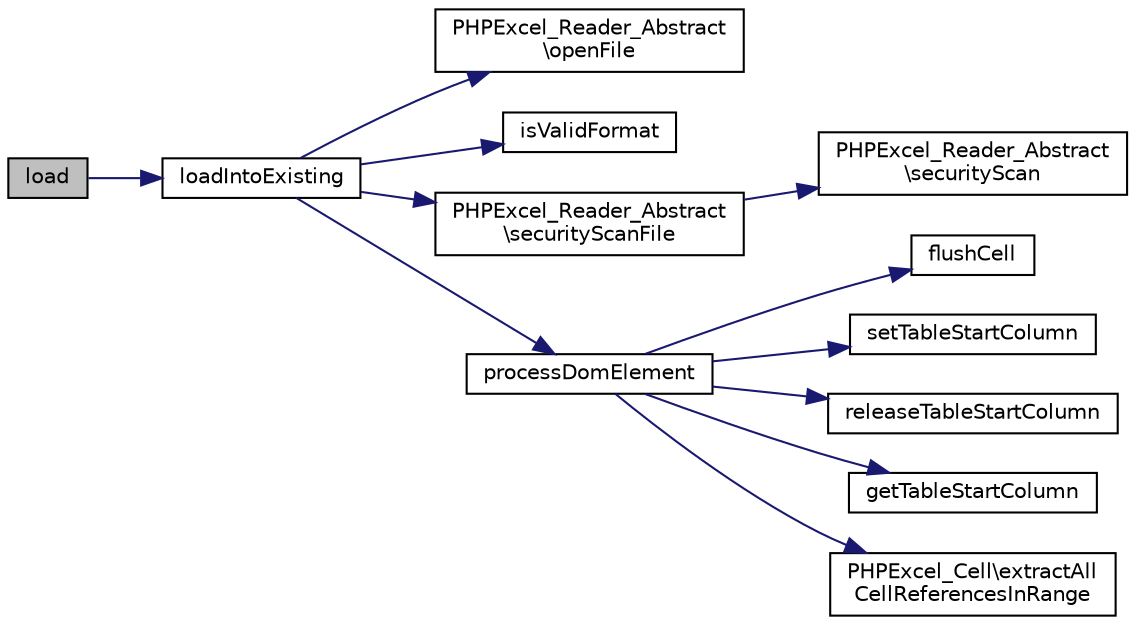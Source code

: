 digraph "load"
{
  edge [fontname="Helvetica",fontsize="10",labelfontname="Helvetica",labelfontsize="10"];
  node [fontname="Helvetica",fontsize="10",shape=record];
  rankdir="LR";
  Node20 [label="load",height=0.2,width=0.4,color="black", fillcolor="grey75", style="filled", fontcolor="black"];
  Node20 -> Node21 [color="midnightblue",fontsize="10",style="solid",fontname="Helvetica"];
  Node21 [label="loadIntoExisting",height=0.2,width=0.4,color="black", fillcolor="white", style="filled",URL="$class_p_h_p_excel___reader___h_t_m_l.html#af6c531fcaf9c3c83abf91d6ac048b186"];
  Node21 -> Node22 [color="midnightblue",fontsize="10",style="solid",fontname="Helvetica"];
  Node22 [label="PHPExcel_Reader_Abstract\l\\openFile",height=0.2,width=0.4,color="black", fillcolor="white", style="filled",URL="$class_p_h_p_excel___reader___abstract.html#a4a5814fd30e95e2b718e67900a0b8951"];
  Node21 -> Node23 [color="midnightblue",fontsize="10",style="solid",fontname="Helvetica"];
  Node23 [label="isValidFormat",height=0.2,width=0.4,color="black", fillcolor="white", style="filled",URL="$class_p_h_p_excel___reader___h_t_m_l.html#a364a263152d832ca4d3a32853940a1b9"];
  Node21 -> Node24 [color="midnightblue",fontsize="10",style="solid",fontname="Helvetica"];
  Node24 [label="PHPExcel_Reader_Abstract\l\\securityScanFile",height=0.2,width=0.4,color="black", fillcolor="white", style="filled",URL="$class_p_h_p_excel___reader___abstract.html#a3e79a28862ad224cb4f03aaa0254cdf4"];
  Node24 -> Node25 [color="midnightblue",fontsize="10",style="solid",fontname="Helvetica"];
  Node25 [label="PHPExcel_Reader_Abstract\l\\securityScan",height=0.2,width=0.4,color="black", fillcolor="white", style="filled",URL="$class_p_h_p_excel___reader___abstract.html#aa67490da9755835fd16df194cab68d0b"];
  Node21 -> Node26 [color="midnightblue",fontsize="10",style="solid",fontname="Helvetica"];
  Node26 [label="processDomElement",height=0.2,width=0.4,color="black", fillcolor="white", style="filled",URL="$class_p_h_p_excel___reader___h_t_m_l.html#a43e29ca349b548fd5c3750d782caac8e"];
  Node26 -> Node27 [color="midnightblue",fontsize="10",style="solid",fontname="Helvetica"];
  Node27 [label="flushCell",height=0.2,width=0.4,color="black", fillcolor="white", style="filled",URL="$class_p_h_p_excel___reader___h_t_m_l.html#a50cc443c57d3ba11d87cf07dfa2eb565"];
  Node26 -> Node28 [color="midnightblue",fontsize="10",style="solid",fontname="Helvetica"];
  Node28 [label="setTableStartColumn",height=0.2,width=0.4,color="black", fillcolor="white", style="filled",URL="$class_p_h_p_excel___reader___h_t_m_l.html#a520c4b7d5c63d44b19584a0e0d1b58b4"];
  Node26 -> Node29 [color="midnightblue",fontsize="10",style="solid",fontname="Helvetica"];
  Node29 [label="releaseTableStartColumn",height=0.2,width=0.4,color="black", fillcolor="white", style="filled",URL="$class_p_h_p_excel___reader___h_t_m_l.html#a4b378b7bf5f0e5ea9f7b3cbace7e0ead"];
  Node26 -> Node30 [color="midnightblue",fontsize="10",style="solid",fontname="Helvetica"];
  Node30 [label="getTableStartColumn",height=0.2,width=0.4,color="black", fillcolor="white", style="filled",URL="$class_p_h_p_excel___reader___h_t_m_l.html#af449bc51371dc8f374a663372979d330"];
  Node26 -> Node31 [color="midnightblue",fontsize="10",style="solid",fontname="Helvetica"];
  Node31 [label="PHPExcel_Cell\\extractAll\lCellReferencesInRange",height=0.2,width=0.4,color="black", fillcolor="white", style="filled",URL="$class_p_h_p_excel___cell.html#a63dc6fc782cd5373ee465863213dabdb"];
}
